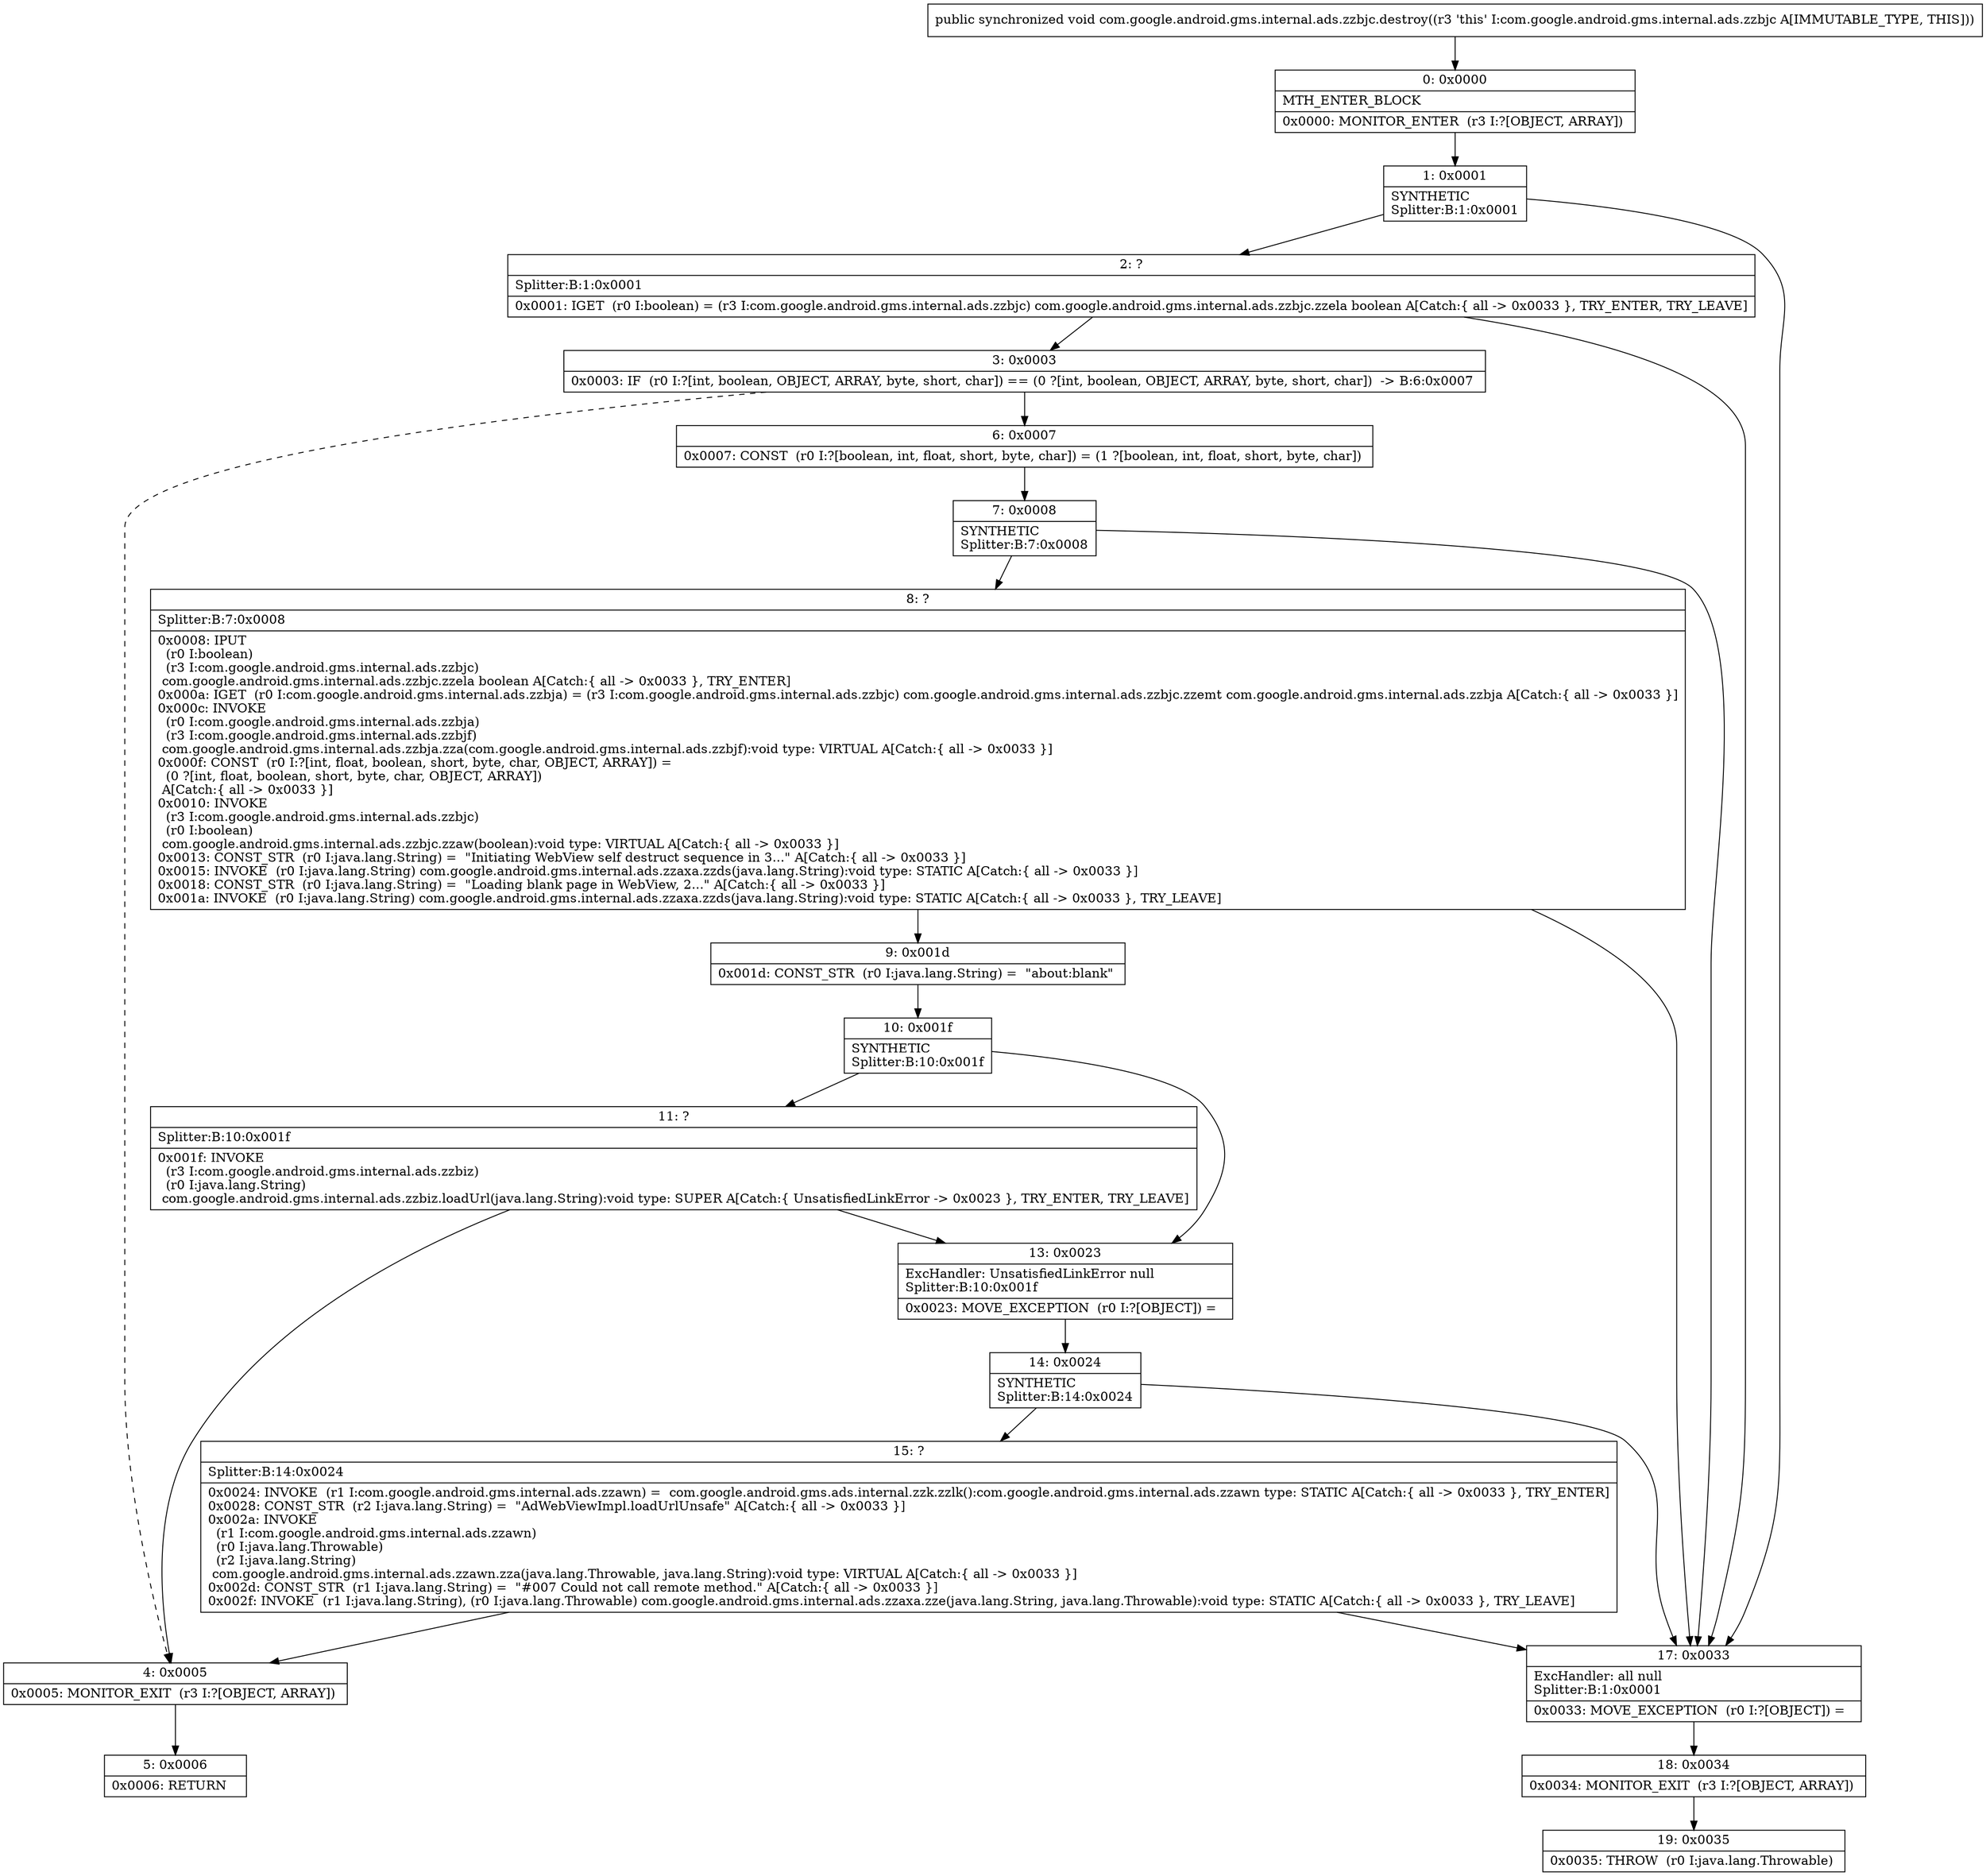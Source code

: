 digraph "CFG forcom.google.android.gms.internal.ads.zzbjc.destroy()V" {
Node_0 [shape=record,label="{0\:\ 0x0000|MTH_ENTER_BLOCK\l|0x0000: MONITOR_ENTER  (r3 I:?[OBJECT, ARRAY]) \l}"];
Node_1 [shape=record,label="{1\:\ 0x0001|SYNTHETIC\lSplitter:B:1:0x0001\l}"];
Node_2 [shape=record,label="{2\:\ ?|Splitter:B:1:0x0001\l|0x0001: IGET  (r0 I:boolean) = (r3 I:com.google.android.gms.internal.ads.zzbjc) com.google.android.gms.internal.ads.zzbjc.zzela boolean A[Catch:\{ all \-\> 0x0033 \}, TRY_ENTER, TRY_LEAVE]\l}"];
Node_3 [shape=record,label="{3\:\ 0x0003|0x0003: IF  (r0 I:?[int, boolean, OBJECT, ARRAY, byte, short, char]) == (0 ?[int, boolean, OBJECT, ARRAY, byte, short, char])  \-\> B:6:0x0007 \l}"];
Node_4 [shape=record,label="{4\:\ 0x0005|0x0005: MONITOR_EXIT  (r3 I:?[OBJECT, ARRAY]) \l}"];
Node_5 [shape=record,label="{5\:\ 0x0006|0x0006: RETURN   \l}"];
Node_6 [shape=record,label="{6\:\ 0x0007|0x0007: CONST  (r0 I:?[boolean, int, float, short, byte, char]) = (1 ?[boolean, int, float, short, byte, char]) \l}"];
Node_7 [shape=record,label="{7\:\ 0x0008|SYNTHETIC\lSplitter:B:7:0x0008\l}"];
Node_8 [shape=record,label="{8\:\ ?|Splitter:B:7:0x0008\l|0x0008: IPUT  \l  (r0 I:boolean)\l  (r3 I:com.google.android.gms.internal.ads.zzbjc)\l com.google.android.gms.internal.ads.zzbjc.zzela boolean A[Catch:\{ all \-\> 0x0033 \}, TRY_ENTER]\l0x000a: IGET  (r0 I:com.google.android.gms.internal.ads.zzbja) = (r3 I:com.google.android.gms.internal.ads.zzbjc) com.google.android.gms.internal.ads.zzbjc.zzemt com.google.android.gms.internal.ads.zzbja A[Catch:\{ all \-\> 0x0033 \}]\l0x000c: INVOKE  \l  (r0 I:com.google.android.gms.internal.ads.zzbja)\l  (r3 I:com.google.android.gms.internal.ads.zzbjf)\l com.google.android.gms.internal.ads.zzbja.zza(com.google.android.gms.internal.ads.zzbjf):void type: VIRTUAL A[Catch:\{ all \-\> 0x0033 \}]\l0x000f: CONST  (r0 I:?[int, float, boolean, short, byte, char, OBJECT, ARRAY]) = \l  (0 ?[int, float, boolean, short, byte, char, OBJECT, ARRAY])\l A[Catch:\{ all \-\> 0x0033 \}]\l0x0010: INVOKE  \l  (r3 I:com.google.android.gms.internal.ads.zzbjc)\l  (r0 I:boolean)\l com.google.android.gms.internal.ads.zzbjc.zzaw(boolean):void type: VIRTUAL A[Catch:\{ all \-\> 0x0033 \}]\l0x0013: CONST_STR  (r0 I:java.lang.String) =  \"Initiating WebView self destruct sequence in 3...\" A[Catch:\{ all \-\> 0x0033 \}]\l0x0015: INVOKE  (r0 I:java.lang.String) com.google.android.gms.internal.ads.zzaxa.zzds(java.lang.String):void type: STATIC A[Catch:\{ all \-\> 0x0033 \}]\l0x0018: CONST_STR  (r0 I:java.lang.String) =  \"Loading blank page in WebView, 2...\" A[Catch:\{ all \-\> 0x0033 \}]\l0x001a: INVOKE  (r0 I:java.lang.String) com.google.android.gms.internal.ads.zzaxa.zzds(java.lang.String):void type: STATIC A[Catch:\{ all \-\> 0x0033 \}, TRY_LEAVE]\l}"];
Node_9 [shape=record,label="{9\:\ 0x001d|0x001d: CONST_STR  (r0 I:java.lang.String) =  \"about:blank\" \l}"];
Node_10 [shape=record,label="{10\:\ 0x001f|SYNTHETIC\lSplitter:B:10:0x001f\l}"];
Node_11 [shape=record,label="{11\:\ ?|Splitter:B:10:0x001f\l|0x001f: INVOKE  \l  (r3 I:com.google.android.gms.internal.ads.zzbiz)\l  (r0 I:java.lang.String)\l com.google.android.gms.internal.ads.zzbiz.loadUrl(java.lang.String):void type: SUPER A[Catch:\{ UnsatisfiedLinkError \-\> 0x0023 \}, TRY_ENTER, TRY_LEAVE]\l}"];
Node_13 [shape=record,label="{13\:\ 0x0023|ExcHandler: UnsatisfiedLinkError null\lSplitter:B:10:0x001f\l|0x0023: MOVE_EXCEPTION  (r0 I:?[OBJECT]) =  \l}"];
Node_14 [shape=record,label="{14\:\ 0x0024|SYNTHETIC\lSplitter:B:14:0x0024\l}"];
Node_15 [shape=record,label="{15\:\ ?|Splitter:B:14:0x0024\l|0x0024: INVOKE  (r1 I:com.google.android.gms.internal.ads.zzawn) =  com.google.android.gms.ads.internal.zzk.zzlk():com.google.android.gms.internal.ads.zzawn type: STATIC A[Catch:\{ all \-\> 0x0033 \}, TRY_ENTER]\l0x0028: CONST_STR  (r2 I:java.lang.String) =  \"AdWebViewImpl.loadUrlUnsafe\" A[Catch:\{ all \-\> 0x0033 \}]\l0x002a: INVOKE  \l  (r1 I:com.google.android.gms.internal.ads.zzawn)\l  (r0 I:java.lang.Throwable)\l  (r2 I:java.lang.String)\l com.google.android.gms.internal.ads.zzawn.zza(java.lang.Throwable, java.lang.String):void type: VIRTUAL A[Catch:\{ all \-\> 0x0033 \}]\l0x002d: CONST_STR  (r1 I:java.lang.String) =  \"#007 Could not call remote method.\" A[Catch:\{ all \-\> 0x0033 \}]\l0x002f: INVOKE  (r1 I:java.lang.String), (r0 I:java.lang.Throwable) com.google.android.gms.internal.ads.zzaxa.zze(java.lang.String, java.lang.Throwable):void type: STATIC A[Catch:\{ all \-\> 0x0033 \}, TRY_LEAVE]\l}"];
Node_17 [shape=record,label="{17\:\ 0x0033|ExcHandler: all null\lSplitter:B:1:0x0001\l|0x0033: MOVE_EXCEPTION  (r0 I:?[OBJECT]) =  \l}"];
Node_18 [shape=record,label="{18\:\ 0x0034|0x0034: MONITOR_EXIT  (r3 I:?[OBJECT, ARRAY]) \l}"];
Node_19 [shape=record,label="{19\:\ 0x0035|0x0035: THROW  (r0 I:java.lang.Throwable) \l}"];
MethodNode[shape=record,label="{public synchronized void com.google.android.gms.internal.ads.zzbjc.destroy((r3 'this' I:com.google.android.gms.internal.ads.zzbjc A[IMMUTABLE_TYPE, THIS])) }"];
MethodNode -> Node_0;
Node_0 -> Node_1;
Node_1 -> Node_2;
Node_1 -> Node_17;
Node_2 -> Node_3;
Node_2 -> Node_17;
Node_3 -> Node_4[style=dashed];
Node_3 -> Node_6;
Node_4 -> Node_5;
Node_6 -> Node_7;
Node_7 -> Node_8;
Node_7 -> Node_17;
Node_8 -> Node_9;
Node_8 -> Node_17;
Node_9 -> Node_10;
Node_10 -> Node_11;
Node_10 -> Node_13;
Node_11 -> Node_13;
Node_11 -> Node_4;
Node_13 -> Node_14;
Node_14 -> Node_15;
Node_14 -> Node_17;
Node_15 -> Node_17;
Node_15 -> Node_4;
Node_17 -> Node_18;
Node_18 -> Node_19;
}

